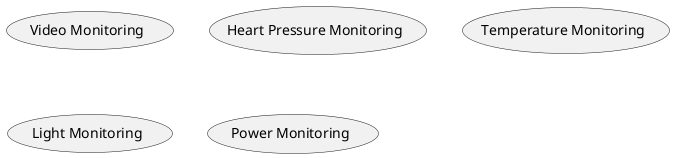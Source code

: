 @startuml

usecase (Video Monitoring) as videoMonitorUC
usecase (Heart Pressure Monitoring) as heartMonitorUC
usecase (Temperature Monitoring) as temperatureUC
usecase (Light Monitoring) as lightUC
usecase (Power Monitoring) as powerUC

@enduml
